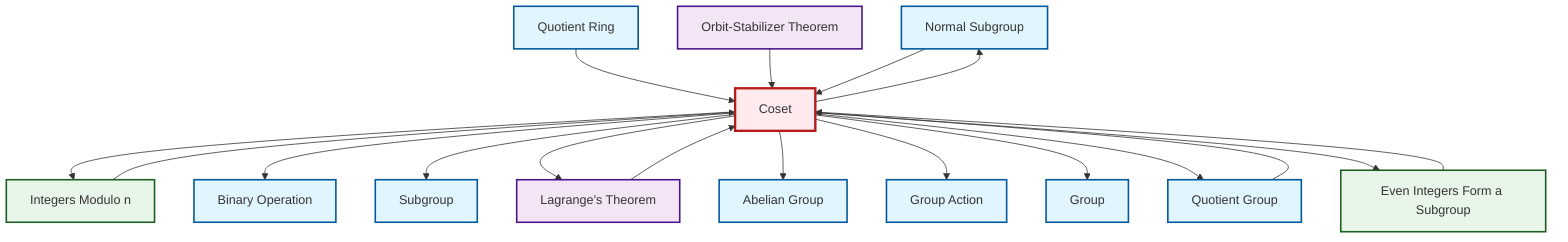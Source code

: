 graph TD
    classDef definition fill:#e1f5fe,stroke:#01579b,stroke-width:2px
    classDef theorem fill:#f3e5f5,stroke:#4a148c,stroke-width:2px
    classDef axiom fill:#fff3e0,stroke:#e65100,stroke-width:2px
    classDef example fill:#e8f5e9,stroke:#1b5e20,stroke-width:2px
    classDef current fill:#ffebee,stroke:#b71c1c,stroke-width:3px
    def-group["Group"]:::definition
    def-normal-subgroup["Normal Subgroup"]:::definition
    def-quotient-group["Quotient Group"]:::definition
    thm-lagrange["Lagrange's Theorem"]:::theorem
    def-group-action["Group Action"]:::definition
    ex-even-integers-subgroup["Even Integers Form a Subgroup"]:::example
    ex-quotient-integers-mod-n["Integers Modulo n"]:::example
    def-abelian-group["Abelian Group"]:::definition
    thm-orbit-stabilizer["Orbit-Stabilizer Theorem"]:::theorem
    def-binary-operation["Binary Operation"]:::definition
    def-coset["Coset"]:::definition
    def-subgroup["Subgroup"]:::definition
    def-quotient-ring["Quotient Ring"]:::definition
    ex-quotient-integers-mod-n --> def-coset
    def-coset --> ex-quotient-integers-mod-n
    def-coset --> def-binary-operation
    def-coset --> def-subgroup
    def-coset --> def-normal-subgroup
    def-coset --> thm-lagrange
    def-coset --> def-abelian-group
    def-coset --> def-group-action
    def-coset --> def-group
    ex-even-integers-subgroup --> def-coset
    def-quotient-ring --> def-coset
    thm-orbit-stabilizer --> def-coset
    def-coset --> def-quotient-group
    def-quotient-group --> def-coset
    def-normal-subgroup --> def-coset
    def-coset --> ex-even-integers-subgroup
    thm-lagrange --> def-coset
    class def-coset current